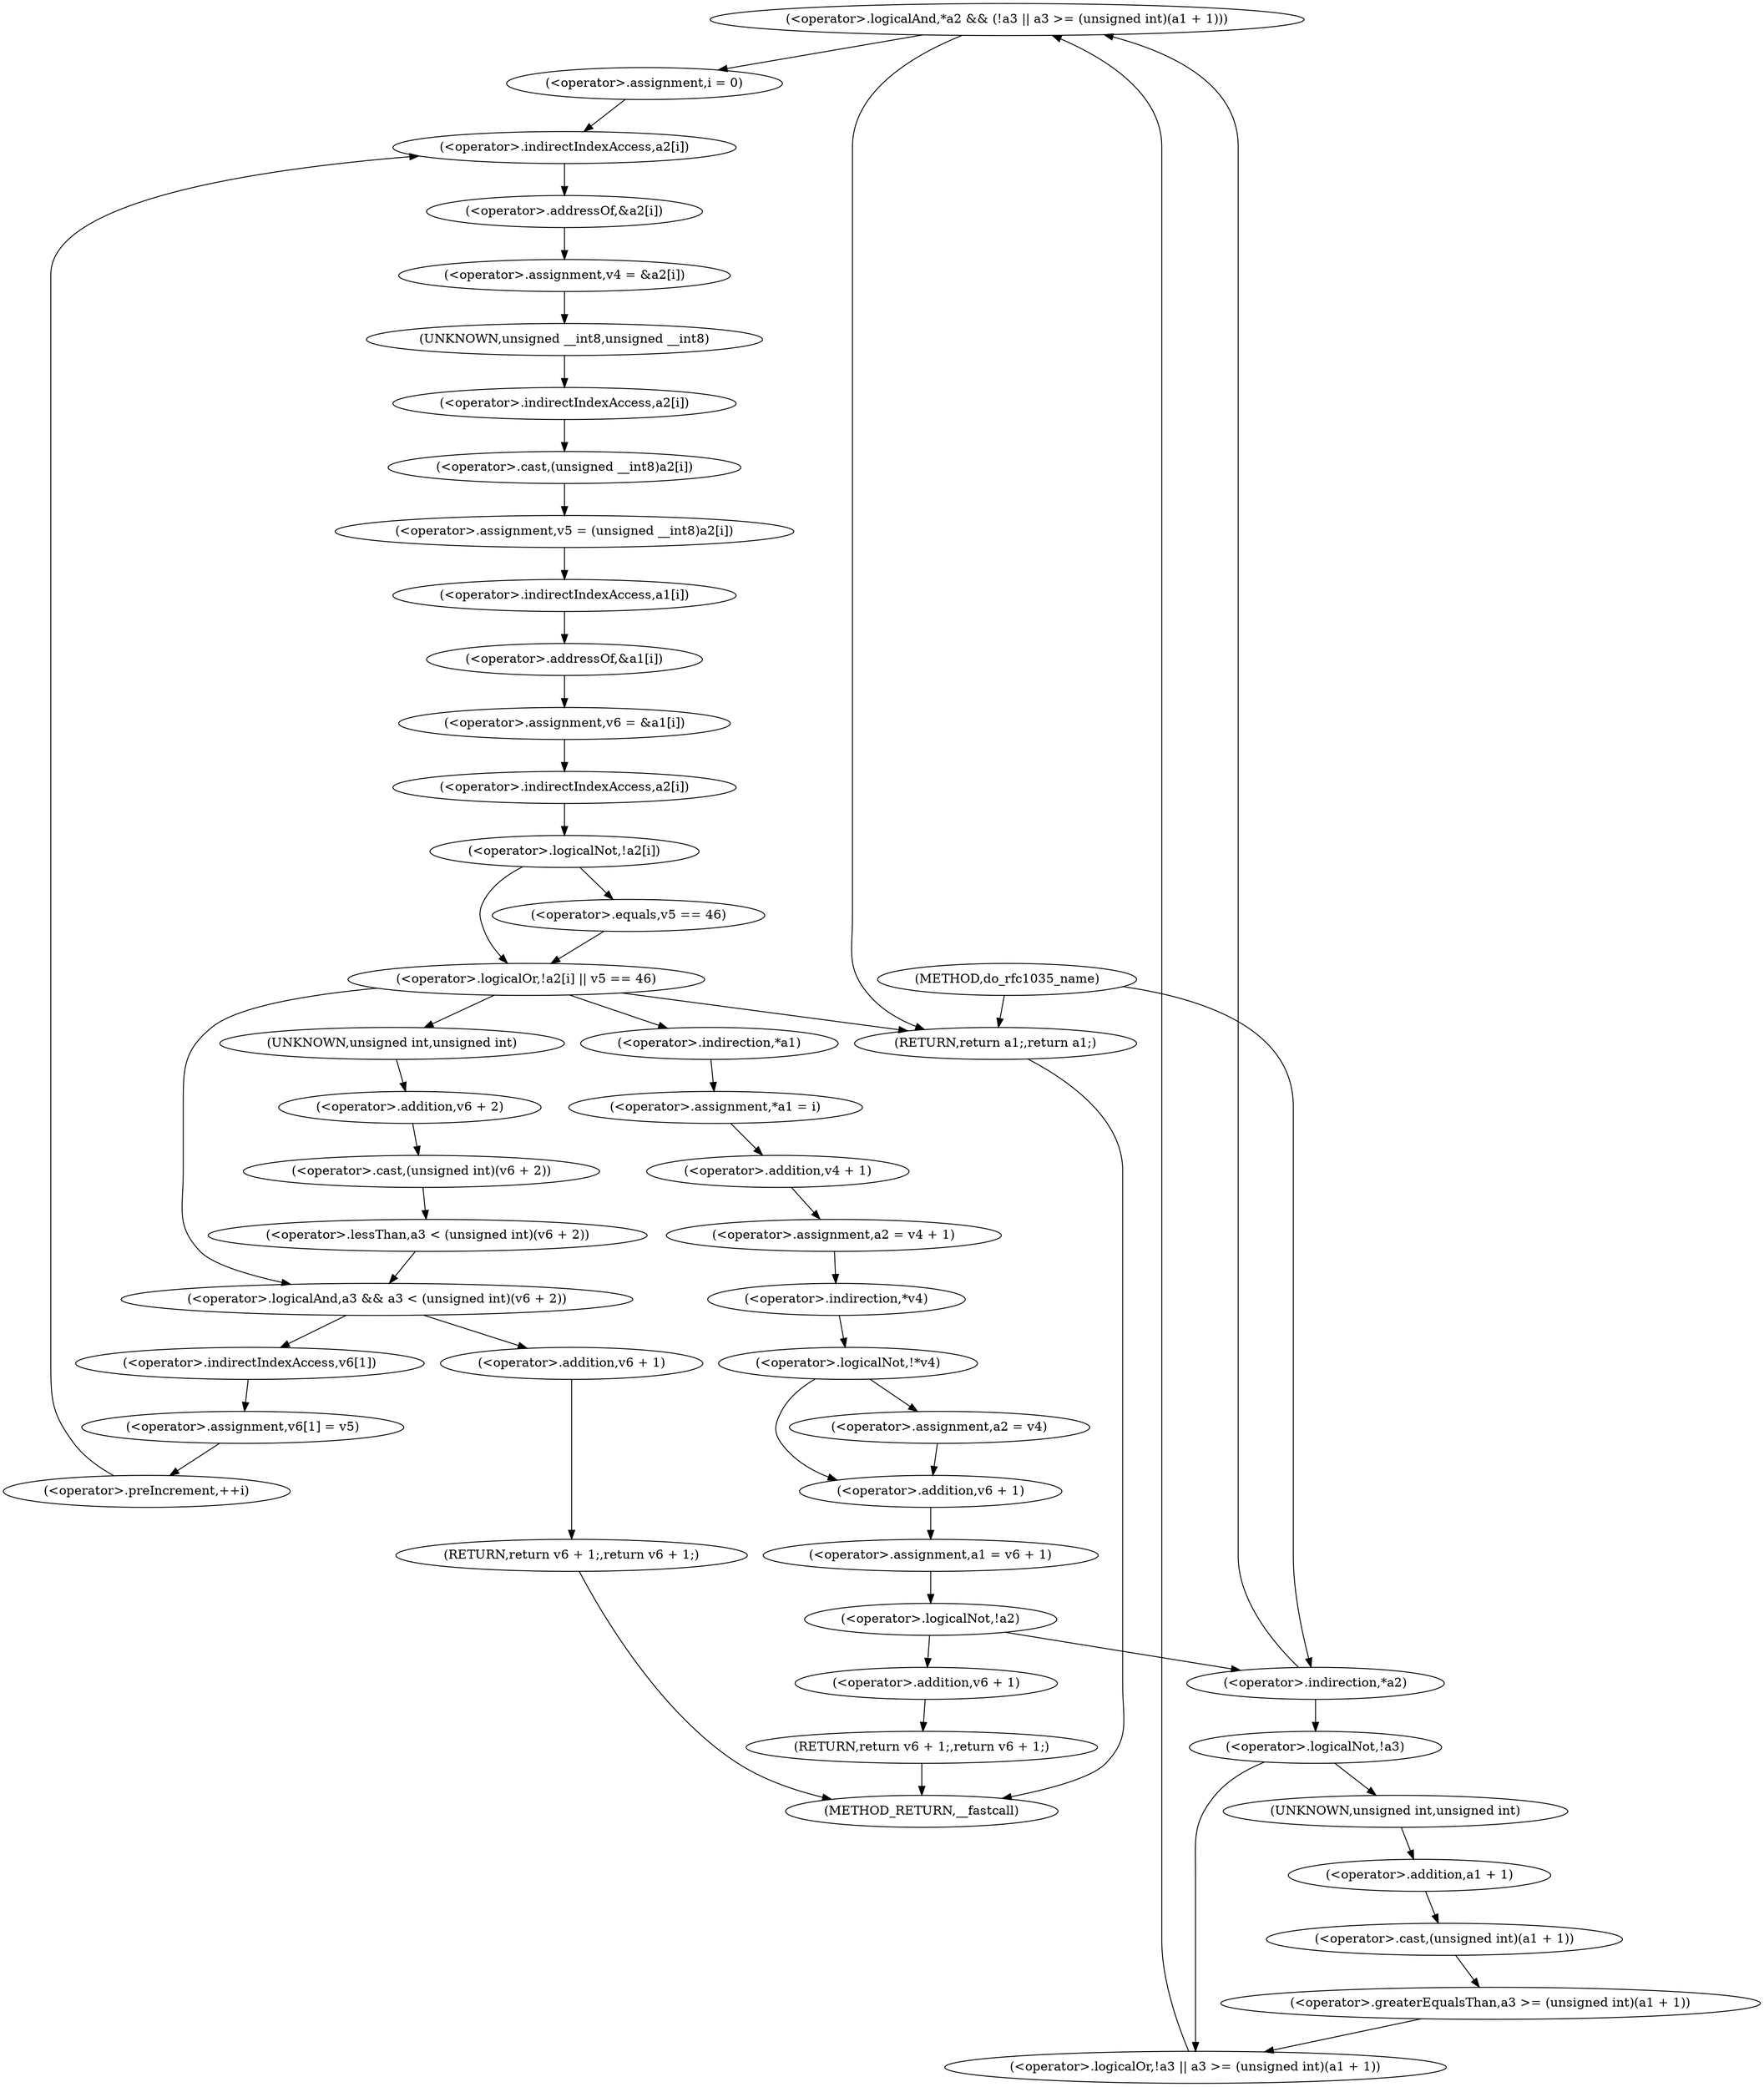 digraph do_rfc1035_name {  
"1000118" [label = "(<operator>.logicalAnd,*a2 && (!a3 || a3 >= (unsigned int)(a1 + 1)))" ]
"1000119" [label = "(<operator>.indirection,*a2)" ]
"1000121" [label = "(<operator>.logicalOr,!a3 || a3 >= (unsigned int)(a1 + 1))" ]
"1000122" [label = "(<operator>.logicalNot,!a3)" ]
"1000124" [label = "(<operator>.greaterEqualsThan,a3 >= (unsigned int)(a1 + 1))" ]
"1000126" [label = "(<operator>.cast,(unsigned int)(a1 + 1))" ]
"1000127" [label = "(UNKNOWN,unsigned int,unsigned int)" ]
"1000128" [label = "(<operator>.addition,a1 + 1)" ]
"1000133" [label = "(<operator>.assignment,i = 0)" ]
"1000136" [label = "(<operator>.preIncrement,++i)" ]
"1000139" [label = "(<operator>.assignment,v4 = &a2[i])" ]
"1000141" [label = "(<operator>.addressOf,&a2[i])" ]
"1000142" [label = "(<operator>.indirectIndexAccess,a2[i])" ]
"1000145" [label = "(<operator>.assignment,v5 = (unsigned __int8)a2[i])" ]
"1000147" [label = "(<operator>.cast,(unsigned __int8)a2[i])" ]
"1000148" [label = "(UNKNOWN,unsigned __int8,unsigned __int8)" ]
"1000149" [label = "(<operator>.indirectIndexAccess,a2[i])" ]
"1000152" [label = "(<operator>.assignment,v6 = &a1[i])" ]
"1000154" [label = "(<operator>.addressOf,&a1[i])" ]
"1000155" [label = "(<operator>.indirectIndexAccess,a1[i])" ]
"1000159" [label = "(<operator>.logicalOr,!a2[i] || v5 == 46)" ]
"1000160" [label = "(<operator>.logicalNot,!a2[i])" ]
"1000161" [label = "(<operator>.indirectIndexAccess,a2[i])" ]
"1000164" [label = "(<operator>.equals,v5 == 46)" ]
"1000169" [label = "(<operator>.logicalAnd,a3 && a3 < (unsigned int)(v6 + 2))" ]
"1000171" [label = "(<operator>.lessThan,a3 < (unsigned int)(v6 + 2))" ]
"1000173" [label = "(<operator>.cast,(unsigned int)(v6 + 2))" ]
"1000174" [label = "(UNKNOWN,unsigned int,unsigned int)" ]
"1000175" [label = "(<operator>.addition,v6 + 2)" ]
"1000178" [label = "(RETURN,return v6 + 1;,return v6 + 1;)" ]
"1000179" [label = "(<operator>.addition,v6 + 1)" ]
"1000182" [label = "(<operator>.assignment,v6[1] = v5)" ]
"1000183" [label = "(<operator>.indirectIndexAccess,v6[1])" ]
"1000187" [label = "(<operator>.assignment,*a1 = i)" ]
"1000188" [label = "(<operator>.indirection,*a1)" ]
"1000191" [label = "(<operator>.assignment,a2 = v4 + 1)" ]
"1000193" [label = "(<operator>.addition,v4 + 1)" ]
"1000197" [label = "(<operator>.logicalNot,!*v4)" ]
"1000198" [label = "(<operator>.indirection,*v4)" ]
"1000200" [label = "(<operator>.assignment,a2 = v4)" ]
"1000203" [label = "(<operator>.assignment,a1 = v6 + 1)" ]
"1000205" [label = "(<operator>.addition,v6 + 1)" ]
"1000209" [label = "(<operator>.logicalNot,!a2)" ]
"1000211" [label = "(RETURN,return v6 + 1;,return v6 + 1;)" ]
"1000212" [label = "(<operator>.addition,v6 + 1)" ]
"1000215" [label = "(RETURN,return a1;,return a1;)" ]
"1000105" [label = "(METHOD,do_rfc1035_name)" ]
"1000217" [label = "(METHOD_RETURN,__fastcall)" ]
  "1000118" -> "1000133" 
  "1000118" -> "1000215" 
  "1000119" -> "1000118" 
  "1000119" -> "1000122" 
  "1000121" -> "1000118" 
  "1000122" -> "1000121" 
  "1000122" -> "1000127" 
  "1000124" -> "1000121" 
  "1000126" -> "1000124" 
  "1000127" -> "1000128" 
  "1000128" -> "1000126" 
  "1000133" -> "1000142" 
  "1000136" -> "1000142" 
  "1000139" -> "1000148" 
  "1000141" -> "1000139" 
  "1000142" -> "1000141" 
  "1000145" -> "1000155" 
  "1000147" -> "1000145" 
  "1000148" -> "1000149" 
  "1000149" -> "1000147" 
  "1000152" -> "1000161" 
  "1000154" -> "1000152" 
  "1000155" -> "1000154" 
  "1000159" -> "1000188" 
  "1000159" -> "1000215" 
  "1000159" -> "1000169" 
  "1000159" -> "1000174" 
  "1000160" -> "1000159" 
  "1000160" -> "1000164" 
  "1000161" -> "1000160" 
  "1000164" -> "1000159" 
  "1000169" -> "1000179" 
  "1000169" -> "1000183" 
  "1000171" -> "1000169" 
  "1000173" -> "1000171" 
  "1000174" -> "1000175" 
  "1000175" -> "1000173" 
  "1000178" -> "1000217" 
  "1000179" -> "1000178" 
  "1000182" -> "1000136" 
  "1000183" -> "1000182" 
  "1000187" -> "1000193" 
  "1000188" -> "1000187" 
  "1000191" -> "1000198" 
  "1000193" -> "1000191" 
  "1000197" -> "1000200" 
  "1000197" -> "1000205" 
  "1000198" -> "1000197" 
  "1000200" -> "1000205" 
  "1000203" -> "1000209" 
  "1000205" -> "1000203" 
  "1000209" -> "1000119" 
  "1000209" -> "1000212" 
  "1000211" -> "1000217" 
  "1000212" -> "1000211" 
  "1000215" -> "1000217" 
  "1000105" -> "1000119" 
  "1000105" -> "1000215" 
}
